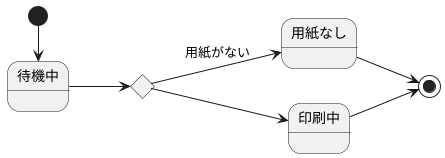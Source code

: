 @startuml 演習6-1
left to right direction
[*] -right-> 待機中
state point <<choice>>
state point <<choice>>
待機中 -down-> point
point --> 用紙なし : 用紙がない
point --> 印刷中
用紙なし--> [*] 
印刷中 --> [*]
@enduml